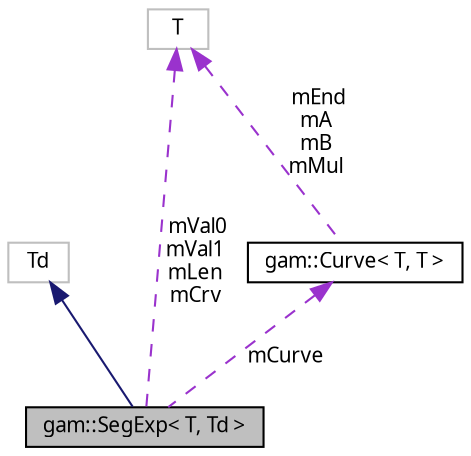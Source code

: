 digraph "gam::SegExp&lt; T, Td &gt;"
{
 // LATEX_PDF_SIZE
  bgcolor="transparent";
  edge [fontname="FreeSans.ttf",fontsize="10",labelfontname="FreeSans.ttf",labelfontsize="10"];
  node [fontname="FreeSans.ttf",fontsize="10",shape=record];
  Node1 [label="gam::SegExp\< T, Td \>",height=0.2,width=0.4,color="black", fillcolor="grey75", style="filled", fontcolor="black",tooltip="Exponential envelope segment for smoothing out value changes."];
  Node2 -> Node1 [dir="back",color="midnightblue",fontsize="10",style="solid",fontname="FreeSans.ttf"];
  Node2 [label="Td",height=0.2,width=0.4,color="grey75",tooltip=" "];
  Node3 -> Node1 [dir="back",color="darkorchid3",fontsize="10",style="dashed",label=" mCurve" ,fontname="FreeSans.ttf"];
  Node3 [label="gam::Curve\< T, T \>",height=0.2,width=0.4,color="black",URL="$classgam_1_1_curve.html",tooltip=" "];
  Node4 -> Node3 [dir="back",color="darkorchid3",fontsize="10",style="dashed",label=" mEnd\nmA\nmB\nmMul" ,fontname="FreeSans.ttf"];
  Node4 [label="T",height=0.2,width=0.4,color="grey75",tooltip=" "];
  Node4 -> Node1 [dir="back",color="darkorchid3",fontsize="10",style="dashed",label=" mVal0\nmVal1\nmLen\nmCrv" ,fontname="FreeSans.ttf"];
}
